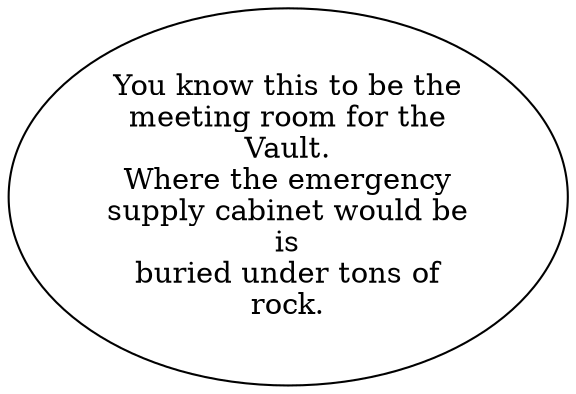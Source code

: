 digraph MEETING {
  "start" [style=filled       fillcolor="#FFFFFF"       color="#000000"]
  "start" [label="You know this to be the\nmeeting room for the\nVault.\nWhere the emergency\nsupply cabinet would be\nis\nburied under tons of\nrock."]
}